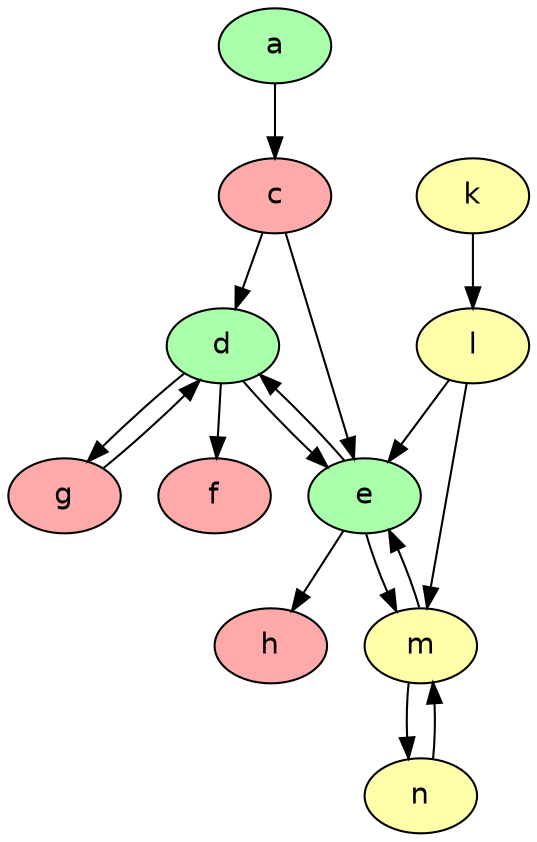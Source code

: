 digraph G {
  node [shape=oval style=filled fontname=Helvetica fontsize=14]
  node [fillcolor="#AAFFAA" fontcolor="#000000"] a d e;
  node [fillcolor="#FFAAAA" fontcolor="#000000"] c f g h;
  node [fillcolor="#FFFFAA" fontcolor="#000000"] k l m n;
    "a" -> "c"[dir=forward];
    "k" -> "l"[dir=forward];
    "c" -> "d"[dir=forward];
    "c" -> "e"[dir=forward];
    "l" -> "e"[dir=forward];
    "l" -> "m"[dir=forward];
    "d" -> "e"[dir=forward];
    "e" -> "d"[dir=forward];
    "e" -> "m"[dir=forward];
    "m" -> "e"[dir=forward];
    "d" -> "f"[dir=forward];
    "d" -> "g"[dir=forward];
    "g" -> "d"[dir=forward];
    "e" -> "h"[dir=forward];
    "m" -> "n"[dir=forward];
    "n" -> "m"[dir=forward];
}
